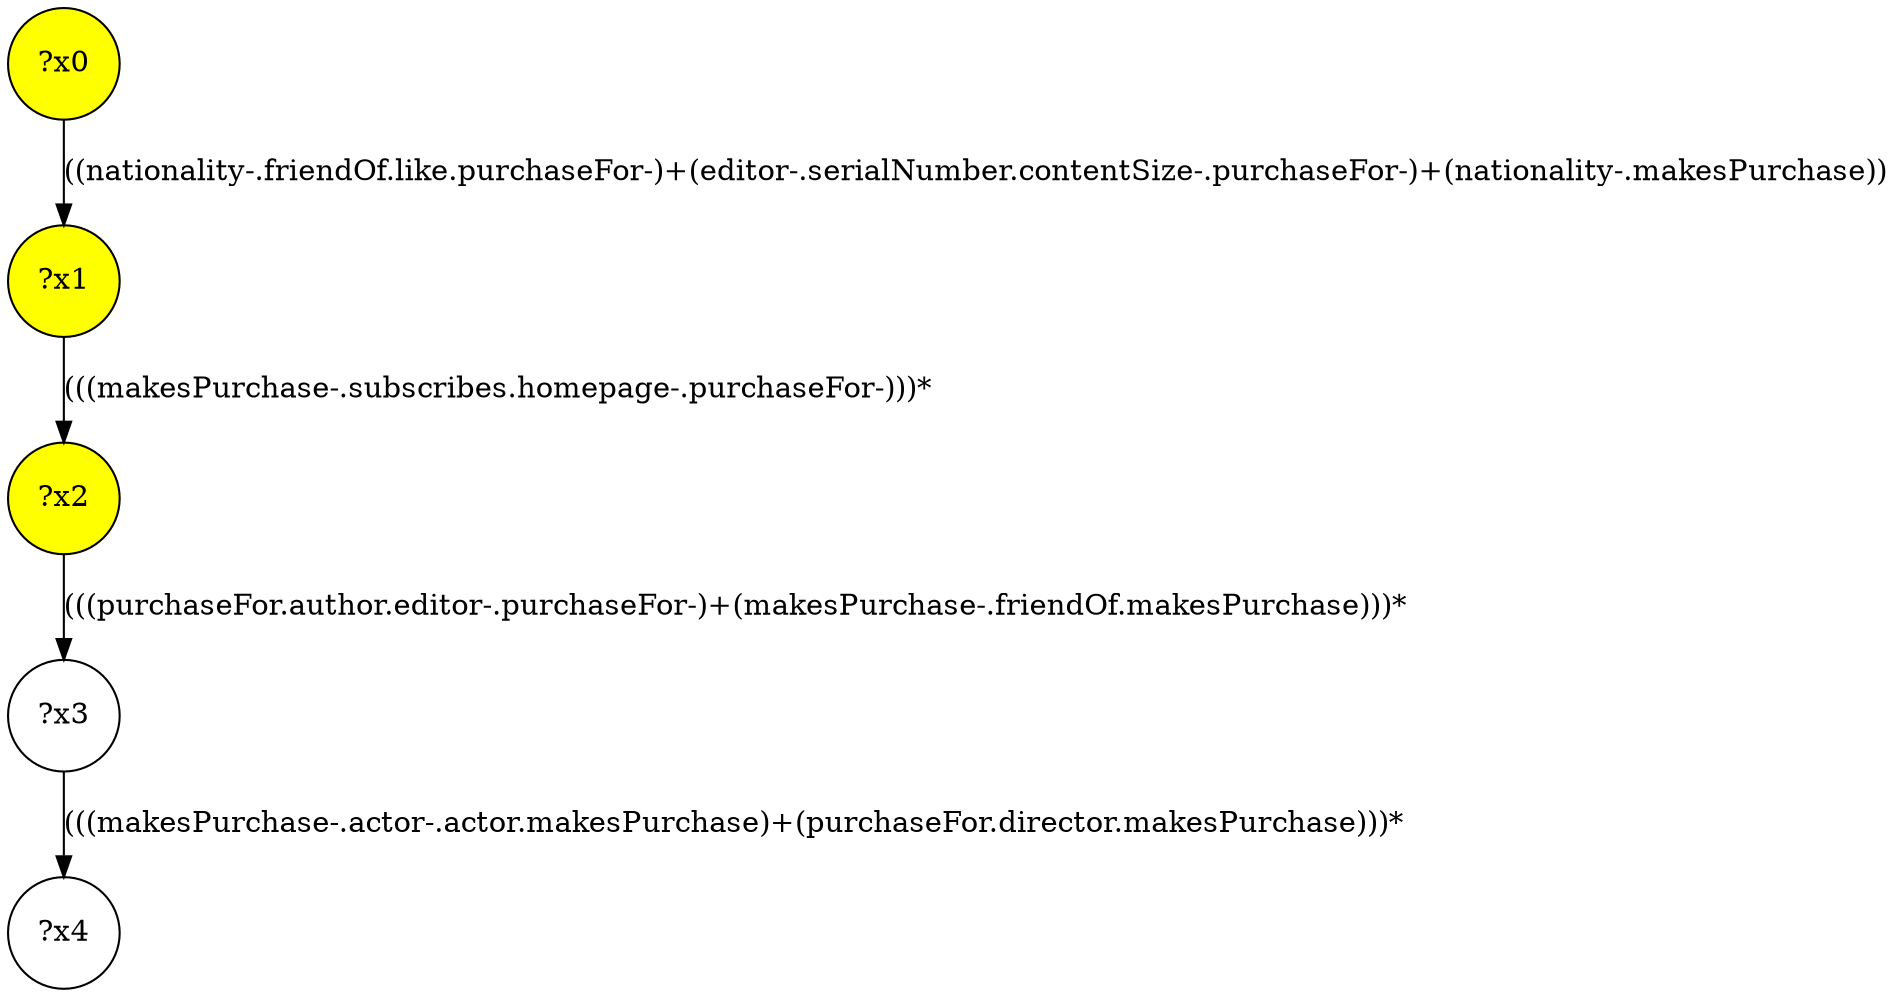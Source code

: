 digraph g {
	x1 [fillcolor="yellow", style="filled," shape=circle, label="?x1"];
	x2 [fillcolor="yellow", style="filled," shape=circle, label="?x2"];
	x0 [fillcolor="yellow", style="filled," shape=circle, label="?x0"];
	x0 -> x1 [label="((nationality-.friendOf.like.purchaseFor-)+(editor-.serialNumber.contentSize-.purchaseFor-)+(nationality-.makesPurchase))"];
	x1 -> x2 [label="(((makesPurchase-.subscribes.homepage-.purchaseFor-)))*"];
	x3 [shape=circle, label="?x3"];
	x2 -> x3 [label="(((purchaseFor.author.editor-.purchaseFor-)+(makesPurchase-.friendOf.makesPurchase)))*"];
	x4 [shape=circle, label="?x4"];
	x3 -> x4 [label="(((makesPurchase-.actor-.actor.makesPurchase)+(purchaseFor.director.makesPurchase)))*"];
}
